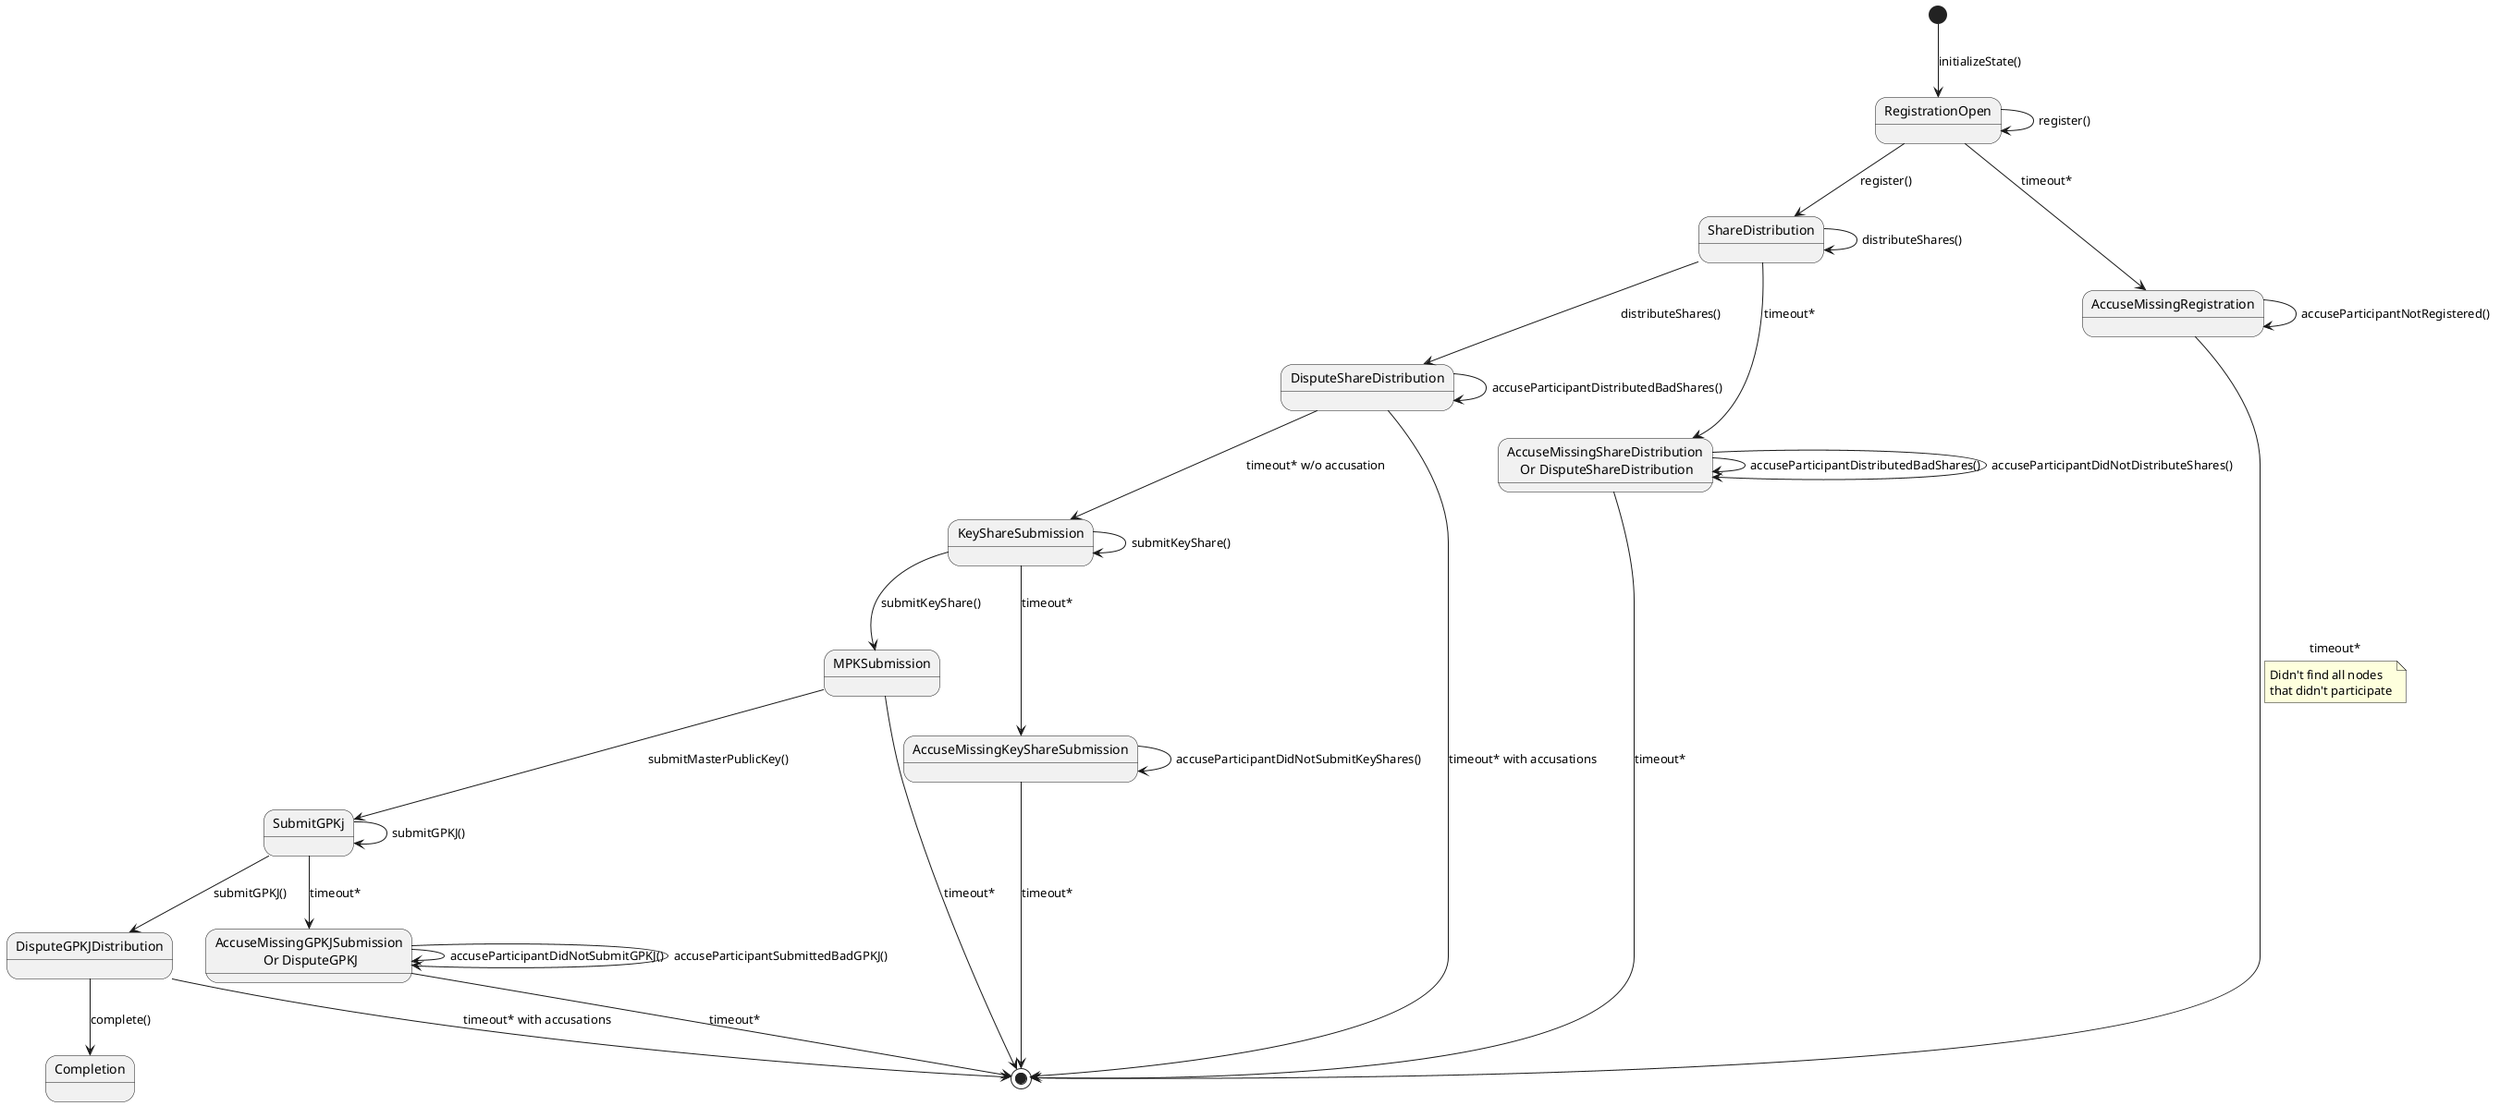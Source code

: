@startuml

[*]     --> RegistrationOpen : initializeState()
state end1 <<end>>
skinparam state {
    EndColor Red
}
RegistrationOpen --> RegistrationOpen: register()
RegistrationOpen --> ShareDistribution: register()
RegistrationOpen --> AccuseMissingRegistration: timeout*

AccuseMissingRegistration --> AccuseMissingRegistration: accuseParticipantNotRegistered()
AccuseMissingRegistration --> end1: timeout*
note on link : Didn't find all nodes\nthat didn't participate

ShareDistribution --> ShareDistribution: distributeShares()
ShareDistribution --> DisputeShareDistribution: distributeShares()
state "AccuseMissingShareDistribution\n Or DisputeShareDistribution"  as AccuseShareWindow

ShareDistribution -->  AccuseShareWindow: timeout*

AccuseShareWindow -->  AccuseShareWindow: accuseParticipantDistributedBadShares()
AccuseShareWindow -->end1: timeout*
AccuseShareWindow -->  AccuseShareWindow: accuseParticipantDidNotDistributeShares()

DisputeShareDistribution --> DisputeShareDistribution: accuseParticipantDistributedBadShares()
DisputeShareDistribution --> KeyShareSubmission:  timeout* w/o accusation
DisputeShareDistribution --> end1: timeout* with accusations
KeyShareSubmission --> KeyShareSubmission: submitKeyShare()
KeyShareSubmission --> MPKSubmission: submitKeyShare()

KeyShareSubmission --> AccuseMissingKeyShareSubmission: timeout*
AccuseMissingKeyShareSubmission --> AccuseMissingKeyShareSubmission: accuseParticipantDidNotSubmitKeyShares()
AccuseMissingKeyShareSubmission --> end1: timeout*

MPKSubmission --> SubmitGPKj: submitMasterPublicKey()

MPKSubmission --> end1: timeout*

SubmitGPKj --> SubmitGPKj: submitGPKJ()


state "AccuseMissingGPKJSubmission\n Or DisputeGPKJ"  as AccuseGPKJWindow
SubmitGPKj --> AccuseGPKJWindow: timeout*
AccuseGPKJWindow --> AccuseGPKJWindow: accuseParticipantDidNotSubmitGPKJ()
AccuseGPKJWindow --> AccuseGPKJWindow: accuseParticipantSubmittedBadGPKJ()
AccuseGPKJWindow --> end1: timeout*

SubmitGPKj --> DisputeGPKJDistribution: submitGPKJ()

DisputeGPKJDistribution --> Completion: complete()
DisputeGPKJDistribution --> end1: timeout* with accusations



@enduml
